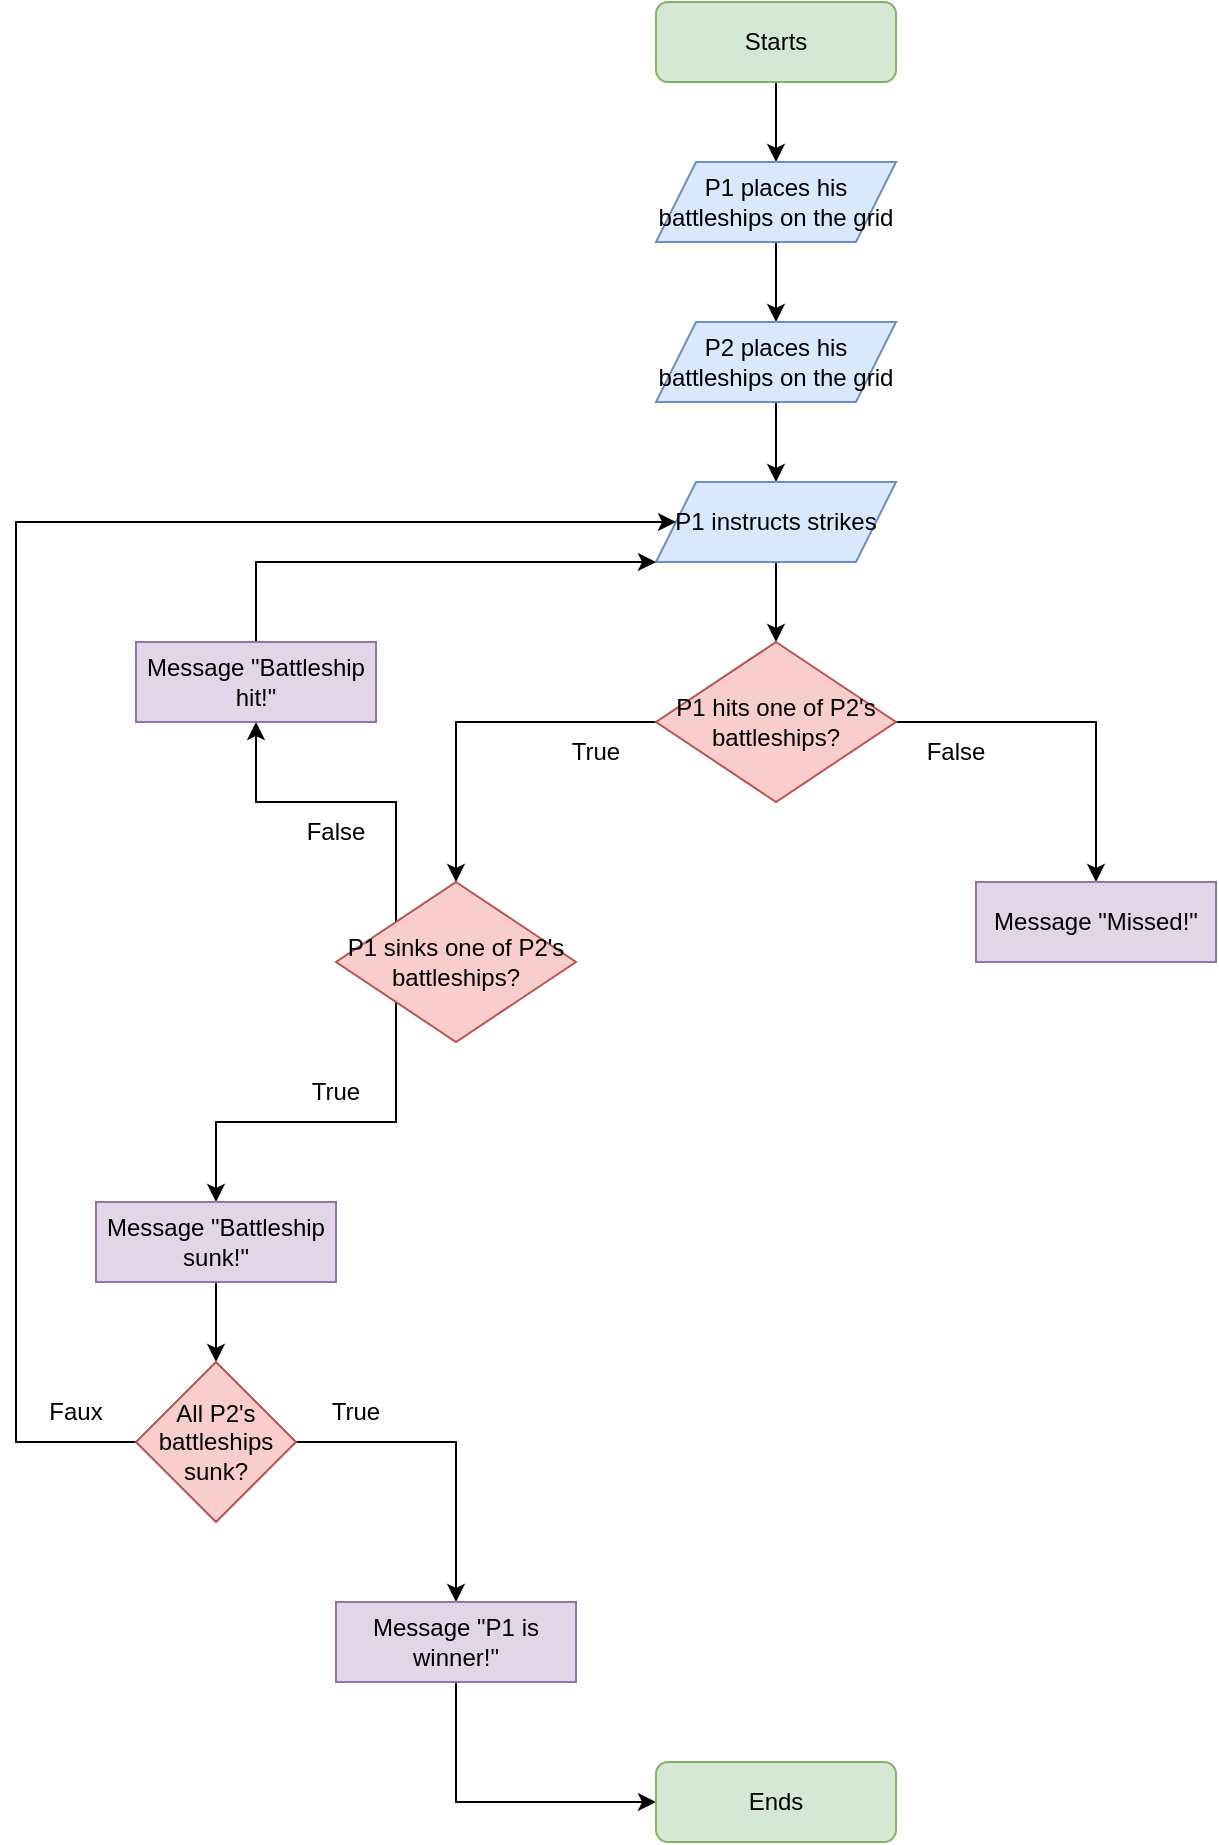 <mxfile version="16.6.3" type="github">
  <diagram id="cik4pUAZ0DND3USEiahB" name="Page-1">
    <mxGraphModel dx="946" dy="800" grid="1" gridSize="10" guides="1" tooltips="1" connect="1" arrows="1" fold="1" page="1" pageScale="1" pageWidth="827" pageHeight="1169" math="0" shadow="0">
      <root>
        <mxCell id="0" />
        <mxCell id="1" parent="0" />
        <mxCell id="Z9-XJ0bZTqutM6zoiM_b-13" style="edgeStyle=orthogonalEdgeStyle;rounded=0;orthogonalLoop=1;jettySize=auto;html=1;exitX=0.5;exitY=1;exitDx=0;exitDy=0;entryX=0.5;entryY=0;entryDx=0;entryDy=0;" edge="1" parent="1" source="Z9-XJ0bZTqutM6zoiM_b-1" target="Z9-XJ0bZTqutM6zoiM_b-3">
          <mxGeometry relative="1" as="geometry" />
        </mxCell>
        <mxCell id="Z9-XJ0bZTqutM6zoiM_b-1" value="Starts" style="rounded=1;whiteSpace=wrap;html=1;fillColor=#d5e8d4;strokeColor=#82b366;" vertex="1" parent="1">
          <mxGeometry x="360" y="40" width="120" height="40" as="geometry" />
        </mxCell>
        <mxCell id="Z9-XJ0bZTqutM6zoiM_b-14" style="edgeStyle=orthogonalEdgeStyle;rounded=0;orthogonalLoop=1;jettySize=auto;html=1;exitX=0.5;exitY=1;exitDx=0;exitDy=0;entryX=0.5;entryY=0;entryDx=0;entryDy=0;" edge="1" parent="1" source="Z9-XJ0bZTqutM6zoiM_b-3" target="Z9-XJ0bZTqutM6zoiM_b-4">
          <mxGeometry relative="1" as="geometry" />
        </mxCell>
        <mxCell id="Z9-XJ0bZTqutM6zoiM_b-3" value="P1 places his battleships on the grid" style="shape=parallelogram;perimeter=parallelogramPerimeter;whiteSpace=wrap;html=1;fixedSize=1;fillColor=#dae8fc;strokeColor=#6c8ebf;" vertex="1" parent="1">
          <mxGeometry x="360" y="120" width="120" height="40" as="geometry" />
        </mxCell>
        <mxCell id="Z9-XJ0bZTqutM6zoiM_b-15" style="edgeStyle=orthogonalEdgeStyle;rounded=0;orthogonalLoop=1;jettySize=auto;html=1;exitX=0.5;exitY=1;exitDx=0;exitDy=0;entryX=0.5;entryY=0;entryDx=0;entryDy=0;" edge="1" parent="1" source="Z9-XJ0bZTqutM6zoiM_b-4" target="Z9-XJ0bZTqutM6zoiM_b-5">
          <mxGeometry relative="1" as="geometry" />
        </mxCell>
        <mxCell id="Z9-XJ0bZTqutM6zoiM_b-4" value="P2 places his battleships on the grid" style="shape=parallelogram;perimeter=parallelogramPerimeter;whiteSpace=wrap;html=1;fixedSize=1;fillColor=#dae8fc;strokeColor=#6c8ebf;" vertex="1" parent="1">
          <mxGeometry x="360" y="200" width="120" height="40" as="geometry" />
        </mxCell>
        <mxCell id="Z9-XJ0bZTqutM6zoiM_b-16" style="edgeStyle=orthogonalEdgeStyle;rounded=0;orthogonalLoop=1;jettySize=auto;html=1;exitX=0.5;exitY=1;exitDx=0;exitDy=0;entryX=0.5;entryY=0;entryDx=0;entryDy=0;" edge="1" parent="1" source="Z9-XJ0bZTqutM6zoiM_b-5" target="Z9-XJ0bZTqutM6zoiM_b-6">
          <mxGeometry relative="1" as="geometry" />
        </mxCell>
        <mxCell id="Z9-XJ0bZTqutM6zoiM_b-5" value="P1 instructs strikes" style="shape=parallelogram;perimeter=parallelogramPerimeter;whiteSpace=wrap;html=1;fixedSize=1;fillColor=#dae8fc;strokeColor=#6c8ebf;" vertex="1" parent="1">
          <mxGeometry x="360" y="280" width="120" height="40" as="geometry" />
        </mxCell>
        <mxCell id="Z9-XJ0bZTqutM6zoiM_b-11" style="edgeStyle=orthogonalEdgeStyle;rounded=0;orthogonalLoop=1;jettySize=auto;html=1;exitX=0;exitY=0.5;exitDx=0;exitDy=0;" edge="1" parent="1" source="Z9-XJ0bZTqutM6zoiM_b-6" target="Z9-XJ0bZTqutM6zoiM_b-7">
          <mxGeometry relative="1" as="geometry" />
        </mxCell>
        <mxCell id="Z9-XJ0bZTqutM6zoiM_b-42" style="edgeStyle=orthogonalEdgeStyle;rounded=0;orthogonalLoop=1;jettySize=auto;html=1;exitX=1;exitY=0.5;exitDx=0;exitDy=0;entryX=0.5;entryY=0;entryDx=0;entryDy=0;" edge="1" parent="1" source="Z9-XJ0bZTqutM6zoiM_b-6" target="Z9-XJ0bZTqutM6zoiM_b-41">
          <mxGeometry relative="1" as="geometry" />
        </mxCell>
        <mxCell id="Z9-XJ0bZTqutM6zoiM_b-6" value="P1 hits one of P2&#39;s battleships?" style="rhombus;whiteSpace=wrap;html=1;fillColor=#f8cecc;strokeColor=#b85450;" vertex="1" parent="1">
          <mxGeometry x="360" y="360" width="120" height="80" as="geometry" />
        </mxCell>
        <mxCell id="Z9-XJ0bZTqutM6zoiM_b-18" style="edgeStyle=orthogonalEdgeStyle;rounded=0;orthogonalLoop=1;jettySize=auto;html=1;exitX=0;exitY=1;exitDx=0;exitDy=0;entryX=0.5;entryY=0;entryDx=0;entryDy=0;" edge="1" parent="1" source="Z9-XJ0bZTqutM6zoiM_b-7" target="Z9-XJ0bZTqutM6zoiM_b-10">
          <mxGeometry relative="1" as="geometry" />
        </mxCell>
        <mxCell id="Z9-XJ0bZTqutM6zoiM_b-37" style="edgeStyle=orthogonalEdgeStyle;rounded=0;orthogonalLoop=1;jettySize=auto;html=1;exitX=0;exitY=0;exitDx=0;exitDy=0;entryX=0.5;entryY=1;entryDx=0;entryDy=0;" edge="1" parent="1" source="Z9-XJ0bZTqutM6zoiM_b-7" target="Z9-XJ0bZTqutM6zoiM_b-9">
          <mxGeometry relative="1" as="geometry" />
        </mxCell>
        <mxCell id="Z9-XJ0bZTqutM6zoiM_b-7" value="P1 sinks one of P2&#39;s battleships?" style="rhombus;whiteSpace=wrap;html=1;fillColor=#f8cecc;strokeColor=#b85450;" vertex="1" parent="1">
          <mxGeometry x="200" y="480" width="120" height="80" as="geometry" />
        </mxCell>
        <mxCell id="Z9-XJ0bZTqutM6zoiM_b-38" style="edgeStyle=orthogonalEdgeStyle;rounded=0;orthogonalLoop=1;jettySize=auto;html=1;exitX=0.5;exitY=0;exitDx=0;exitDy=0;entryX=0;entryY=1;entryDx=0;entryDy=0;" edge="1" parent="1" source="Z9-XJ0bZTqutM6zoiM_b-9" target="Z9-XJ0bZTqutM6zoiM_b-5">
          <mxGeometry relative="1" as="geometry">
            <Array as="points">
              <mxPoint x="160" y="320" />
            </Array>
          </mxGeometry>
        </mxCell>
        <mxCell id="Z9-XJ0bZTqutM6zoiM_b-9" value="Message &quot;Battleship hit!&quot;" style="rounded=0;whiteSpace=wrap;html=1;fillColor=#e1d5e7;strokeColor=#9673a6;" vertex="1" parent="1">
          <mxGeometry x="100" y="360" width="120" height="40" as="geometry" />
        </mxCell>
        <mxCell id="Z9-XJ0bZTqutM6zoiM_b-23" style="edgeStyle=orthogonalEdgeStyle;rounded=0;orthogonalLoop=1;jettySize=auto;html=1;exitX=0.5;exitY=1;exitDx=0;exitDy=0;entryX=0.5;entryY=0;entryDx=0;entryDy=0;" edge="1" parent="1" source="Z9-XJ0bZTqutM6zoiM_b-10" target="Z9-XJ0bZTqutM6zoiM_b-22">
          <mxGeometry relative="1" as="geometry" />
        </mxCell>
        <mxCell id="Z9-XJ0bZTqutM6zoiM_b-10" value="Message &quot;Battleship sunk!&quot;" style="rounded=0;whiteSpace=wrap;html=1;fillColor=#e1d5e7;strokeColor=#9673a6;" vertex="1" parent="1">
          <mxGeometry x="80" y="640" width="120" height="40" as="geometry" />
        </mxCell>
        <mxCell id="Z9-XJ0bZTqutM6zoiM_b-12" value="True" style="text;html=1;strokeColor=none;fillColor=none;align=center;verticalAlign=middle;whiteSpace=wrap;rounded=0;" vertex="1" parent="1">
          <mxGeometry x="300" y="400" width="60" height="30" as="geometry" />
        </mxCell>
        <mxCell id="Z9-XJ0bZTqutM6zoiM_b-19" value="True" style="text;html=1;strokeColor=none;fillColor=none;align=center;verticalAlign=middle;whiteSpace=wrap;rounded=0;" vertex="1" parent="1">
          <mxGeometry x="170" y="570" width="60" height="30" as="geometry" />
        </mxCell>
        <mxCell id="Z9-XJ0bZTqutM6zoiM_b-26" style="edgeStyle=orthogonalEdgeStyle;rounded=0;orthogonalLoop=1;jettySize=auto;html=1;entryX=0.5;entryY=0;entryDx=0;entryDy=0;" edge="1" parent="1" source="Z9-XJ0bZTqutM6zoiM_b-22" target="Z9-XJ0bZTqutM6zoiM_b-24">
          <mxGeometry relative="1" as="geometry" />
        </mxCell>
        <mxCell id="Z9-XJ0bZTqutM6zoiM_b-29" style="edgeStyle=orthogonalEdgeStyle;rounded=0;orthogonalLoop=1;jettySize=auto;html=1;exitX=0;exitY=0.5;exitDx=0;exitDy=0;entryX=0;entryY=0.5;entryDx=0;entryDy=0;" edge="1" parent="1" source="Z9-XJ0bZTqutM6zoiM_b-22" target="Z9-XJ0bZTqutM6zoiM_b-5">
          <mxGeometry relative="1" as="geometry">
            <Array as="points">
              <mxPoint x="40" y="760" />
              <mxPoint x="40" y="300" />
            </Array>
          </mxGeometry>
        </mxCell>
        <mxCell id="Z9-XJ0bZTqutM6zoiM_b-22" value="All P2&#39;s battleships sunk?" style="rhombus;whiteSpace=wrap;html=1;fillColor=#f8cecc;strokeColor=#b85450;" vertex="1" parent="1">
          <mxGeometry x="100" y="720" width="80" height="80" as="geometry" />
        </mxCell>
        <mxCell id="Z9-XJ0bZTqutM6zoiM_b-27" style="edgeStyle=orthogonalEdgeStyle;rounded=0;orthogonalLoop=1;jettySize=auto;html=1;exitX=0.5;exitY=1;exitDx=0;exitDy=0;entryX=0;entryY=0.5;entryDx=0;entryDy=0;" edge="1" parent="1" source="Z9-XJ0bZTqutM6zoiM_b-24" target="Z9-XJ0bZTqutM6zoiM_b-25">
          <mxGeometry relative="1" as="geometry" />
        </mxCell>
        <mxCell id="Z9-XJ0bZTqutM6zoiM_b-24" value="Message &quot;P1 is winner!&quot;" style="rounded=0;whiteSpace=wrap;html=1;fillColor=#e1d5e7;strokeColor=#9673a6;" vertex="1" parent="1">
          <mxGeometry x="200" y="840" width="120" height="40" as="geometry" />
        </mxCell>
        <mxCell id="Z9-XJ0bZTqutM6zoiM_b-25" value="Ends" style="rounded=1;whiteSpace=wrap;html=1;fillColor=#d5e8d4;strokeColor=#82b366;" vertex="1" parent="1">
          <mxGeometry x="360" y="920" width="120" height="40" as="geometry" />
        </mxCell>
        <mxCell id="Z9-XJ0bZTqutM6zoiM_b-28" value="True" style="text;html=1;strokeColor=none;fillColor=none;align=center;verticalAlign=middle;whiteSpace=wrap;rounded=0;" vertex="1" parent="1">
          <mxGeometry x="180" y="730" width="60" height="30" as="geometry" />
        </mxCell>
        <mxCell id="Z9-XJ0bZTqutM6zoiM_b-30" value="Faux" style="text;html=1;strokeColor=none;fillColor=none;align=center;verticalAlign=middle;whiteSpace=wrap;rounded=0;" vertex="1" parent="1">
          <mxGeometry x="40" y="730" width="60" height="30" as="geometry" />
        </mxCell>
        <mxCell id="Z9-XJ0bZTqutM6zoiM_b-35" value="False" style="text;html=1;strokeColor=none;fillColor=none;align=center;verticalAlign=middle;whiteSpace=wrap;rounded=0;" vertex="1" parent="1">
          <mxGeometry x="170" y="440" width="60" height="30" as="geometry" />
        </mxCell>
        <mxCell id="Z9-XJ0bZTqutM6zoiM_b-41" value="Message &quot;Missed!&quot;" style="rounded=0;whiteSpace=wrap;html=1;fillColor=#e1d5e7;strokeColor=#9673a6;" vertex="1" parent="1">
          <mxGeometry x="520" y="480" width="120" height="40" as="geometry" />
        </mxCell>
        <mxCell id="Z9-XJ0bZTqutM6zoiM_b-43" value="False" style="text;html=1;strokeColor=none;fillColor=none;align=center;verticalAlign=middle;whiteSpace=wrap;rounded=0;" vertex="1" parent="1">
          <mxGeometry x="480" y="400" width="60" height="30" as="geometry" />
        </mxCell>
      </root>
    </mxGraphModel>
  </diagram>
</mxfile>
